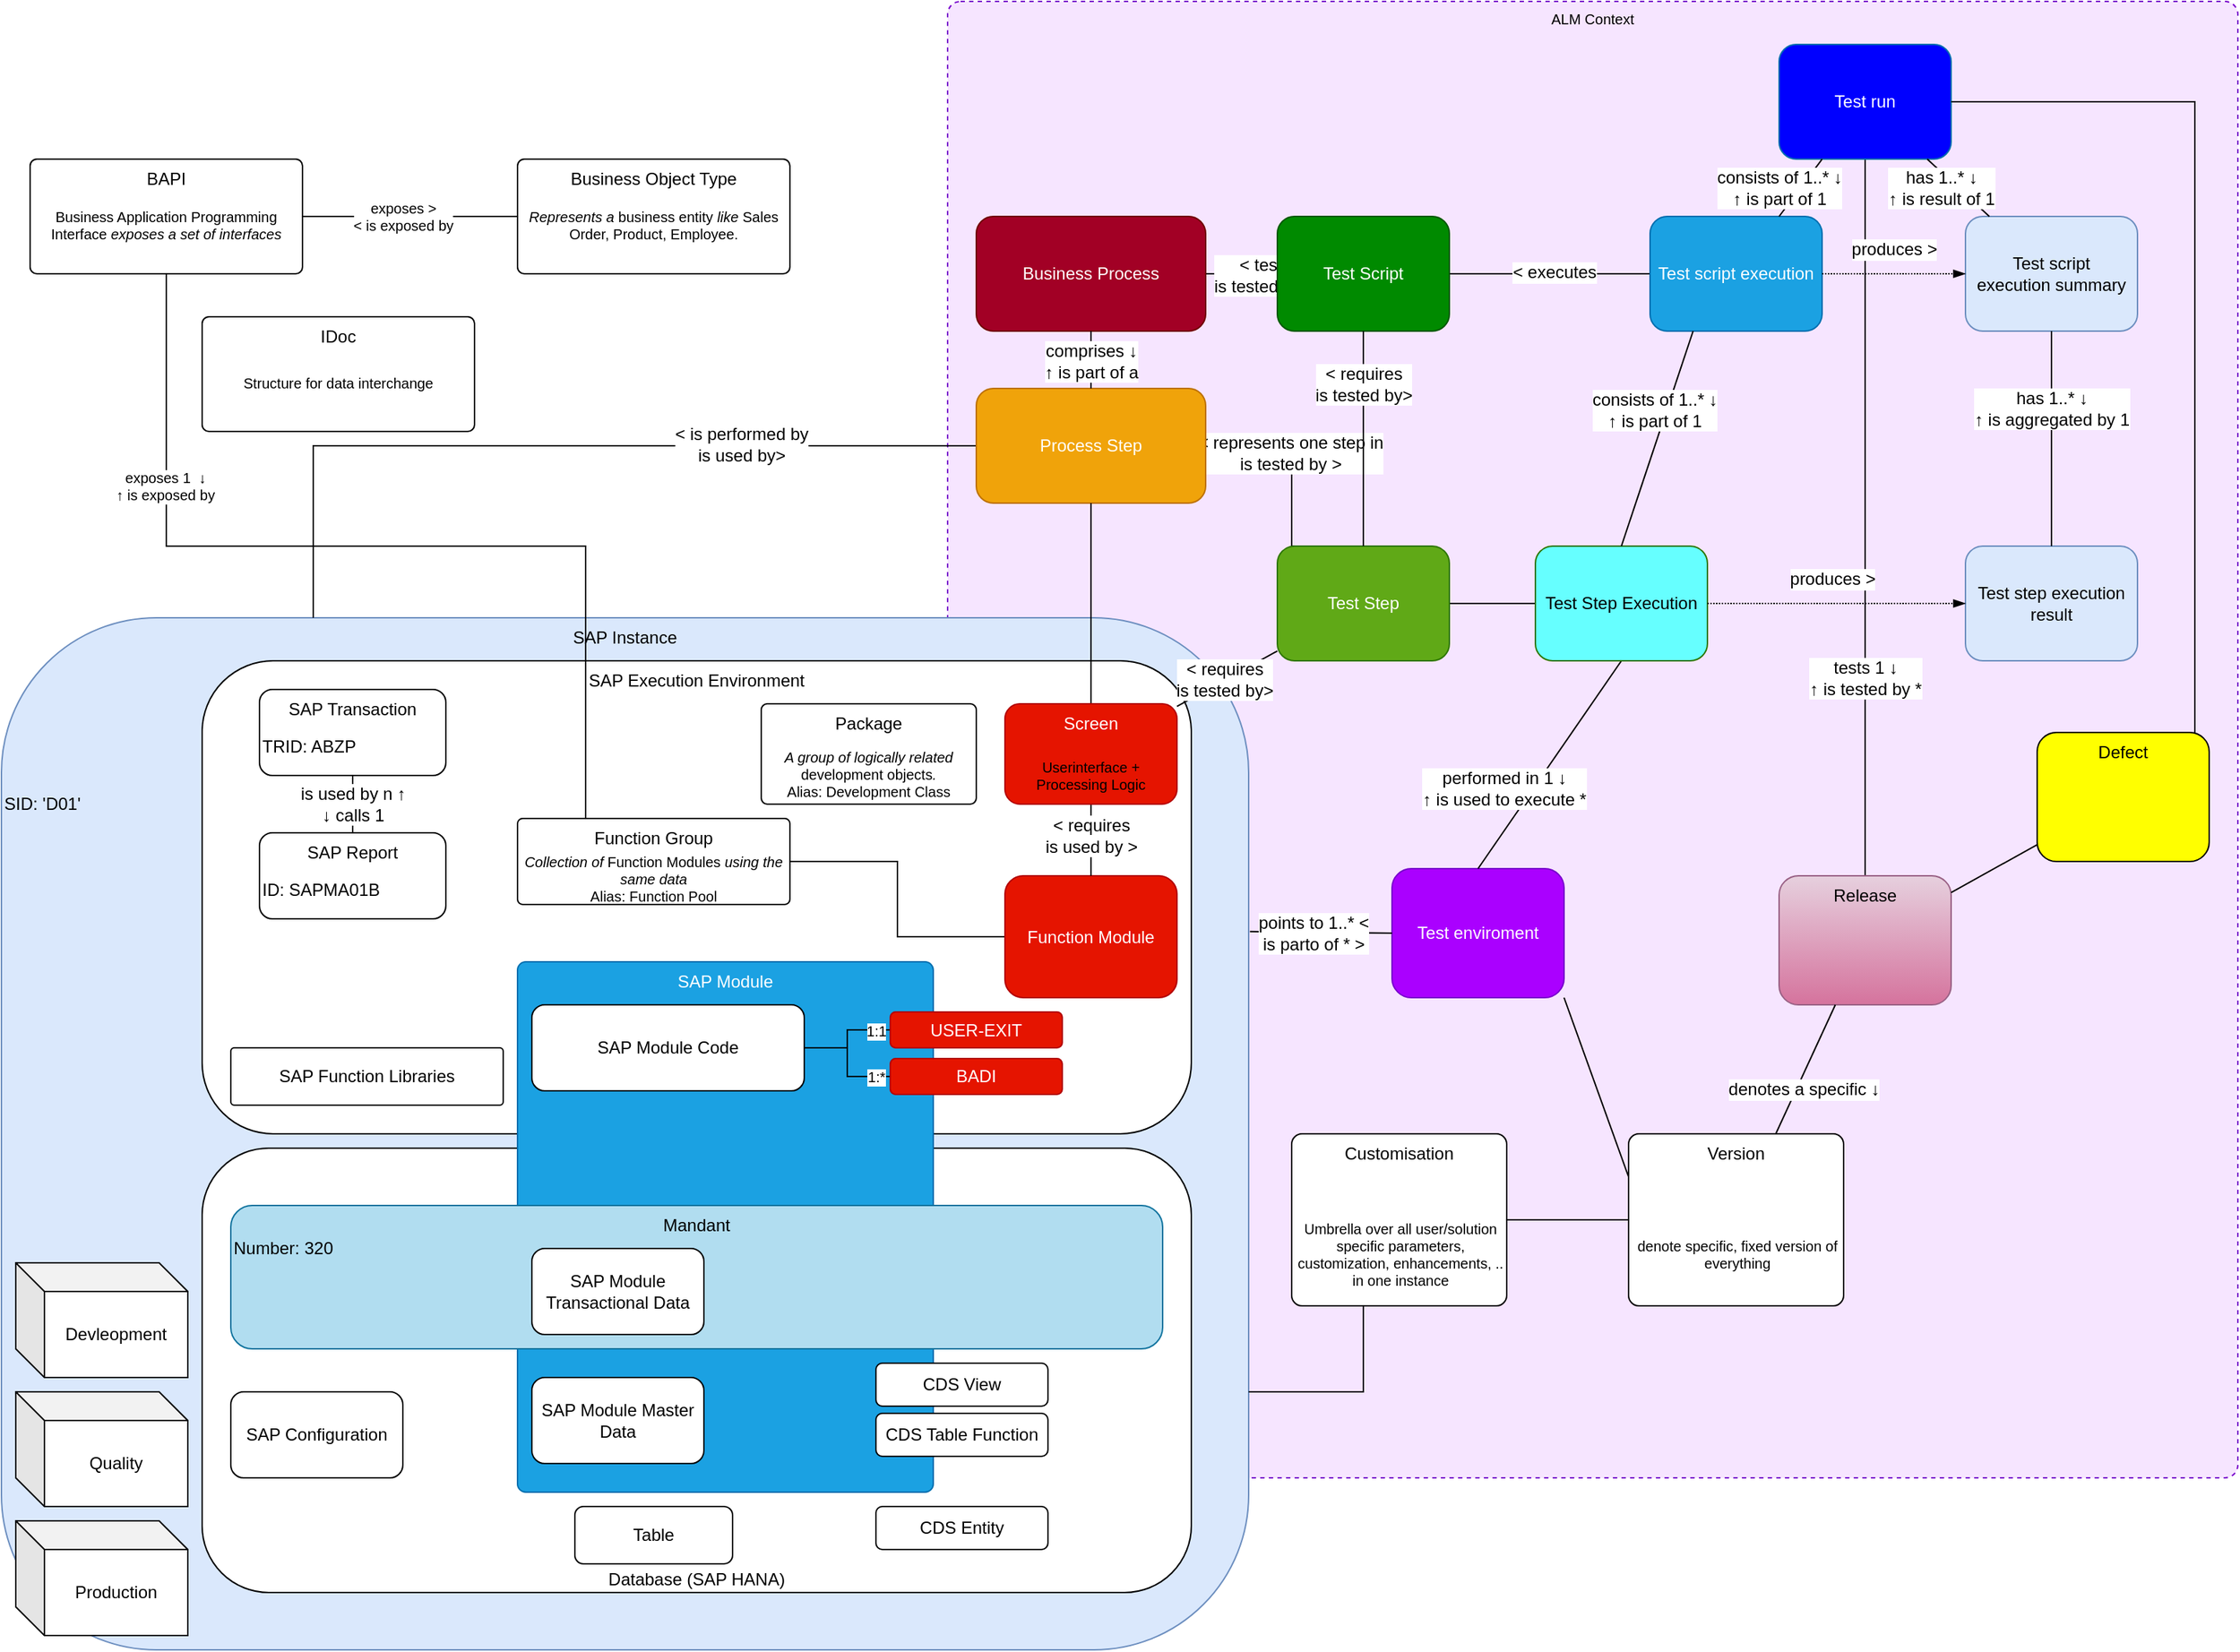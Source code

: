 <mxfile version="12.6.4" type="github">
  <diagram id="0EH3olBFqnhFymJMHP70" name="Page-1">
    <mxGraphModel dx="1186" dy="756" grid="1" gridSize="10" guides="1" tooltips="1" connect="1" arrows="1" fold="1" page="1" pageScale="1" pageWidth="1654" pageHeight="1169" math="0" shadow="0">
      <root>
        <mxCell id="0"/>
        <mxCell id="1" parent="0"/>
        <mxCell id="pgxlMCb6BvmPWI_ls00N-87" value="ALM Context" style="rounded=1;whiteSpace=wrap;html=1;fontSize=10;fontColor=#000000;align=center;fillColor=#aa00ff;dashed=1;arcSize=1;verticalAlign=top;strokeColor=#7700CC;gradientColor=none;fillOpacity=10;" parent="1" vertex="1">
          <mxGeometry x="720" y="10" width="900" height="1030" as="geometry"/>
        </mxCell>
        <mxCell id="2iofssYLNBHGnX9hxQKu-18" value="SAP Instance" style="rounded=1;whiteSpace=wrap;html=1;horizontal=1;verticalAlign=top;fillColor=#dae8fc;strokeColor=#6c8ebf;" parent="1" vertex="1">
          <mxGeometry x="60" y="440" width="870" height="720" as="geometry"/>
        </mxCell>
        <mxCell id="2iofssYLNBHGnX9hxQKu-10" value="Database (SAP HANA)" style="rounded=1;whiteSpace=wrap;html=1;verticalAlign=bottom;" parent="1" vertex="1">
          <mxGeometry x="200" y="810" width="690" height="310" as="geometry"/>
        </mxCell>
        <mxCell id="2iofssYLNBHGnX9hxQKu-9" value="SAP Execution Environment" style="rounded=1;whiteSpace=wrap;html=1;verticalAlign=top;" parent="1" vertex="1">
          <mxGeometry x="200" y="470" width="690" height="330" as="geometry"/>
        </mxCell>
        <mxCell id="pgxlMCb6BvmPWI_ls00N-17" value="" style="edgeStyle=orthogonalEdgeStyle;rounded=0;comic=0;orthogonalLoop=1;jettySize=auto;html=1;endArrow=none;endFill=0;" parent="1" source="2iofssYLNBHGnX9hxQKu-1" target="2iofssYLNBHGnX9hxQKu-2" edge="1">
          <mxGeometry relative="1" as="geometry"/>
        </mxCell>
        <mxCell id="pgxlMCb6BvmPWI_ls00N-18" value="&amp;lt; executes" style="text;html=1;align=center;verticalAlign=middle;resizable=0;points=[];labelBackgroundColor=#ffffff;" parent="pgxlMCb6BvmPWI_ls00N-17" vertex="1" connectable="0">
          <mxGeometry x="-0.043" y="-1" relative="1" as="geometry">
            <mxPoint as="offset"/>
          </mxGeometry>
        </mxCell>
        <mxCell id="2iofssYLNBHGnX9hxQKu-1" value="Test script execution" style="rounded=1;whiteSpace=wrap;html=1;fillColor=#1ba1e2;strokeColor=#006EAF;fontColor=#ffffff;" parent="1" vertex="1">
          <mxGeometry x="1210" y="160" width="120" height="80" as="geometry"/>
        </mxCell>
        <mxCell id="pgxlMCb6BvmPWI_ls00N-15" value="" style="edgeStyle=orthogonalEdgeStyle;rounded=0;comic=0;orthogonalLoop=1;jettySize=auto;html=1;endArrow=none;endFill=0;entryX=1;entryY=0.5;entryDx=0;entryDy=0;" parent="1" source="2iofssYLNBHGnX9hxQKu-2" target="2iofssYLNBHGnX9hxQKu-8" edge="1">
          <mxGeometry relative="1" as="geometry"/>
        </mxCell>
        <mxCell id="pgxlMCb6BvmPWI_ls00N-16" value="&lt;div&gt;&amp;lt; tests&lt;/div&gt;&lt;div&gt;is tested by &amp;gt;&lt;br&gt;&lt;/div&gt;" style="text;html=1;align=center;verticalAlign=middle;resizable=0;points=[];labelBackgroundColor=#ffffff;" parent="pgxlMCb6BvmPWI_ls00N-15" vertex="1" connectable="0">
          <mxGeometry x="-0.624" y="1" relative="1" as="geometry">
            <mxPoint as="offset"/>
          </mxGeometry>
        </mxCell>
        <mxCell id="2iofssYLNBHGnX9hxQKu-2" value="Test Script" style="rounded=1;whiteSpace=wrap;html=1;fillColor=#008a00;strokeColor=#005700;fontColor=#ffffff;" parent="1" vertex="1">
          <mxGeometry x="950" y="160" width="120" height="80" as="geometry"/>
        </mxCell>
        <mxCell id="pgxlMCb6BvmPWI_ls00N-7" value="" style="edgeStyle=orthogonalEdgeStyle;rounded=0;orthogonalLoop=1;jettySize=auto;html=1;endArrow=none;endFill=0;entryX=1;entryY=0.5;entryDx=0;entryDy=0;exitX=0.25;exitY=0;exitDx=0;exitDy=0;" parent="1" source="2iofssYLNBHGnX9hxQKu-3" target="2iofssYLNBHGnX9hxQKu-15" edge="1">
          <mxGeometry relative="1" as="geometry">
            <Array as="points">
              <mxPoint x="960" y="390"/>
              <mxPoint x="960" y="320"/>
            </Array>
          </mxGeometry>
        </mxCell>
        <mxCell id="pgxlMCb6BvmPWI_ls00N-8" value="&amp;lt; represents one step in&lt;br&gt;is tested by &amp;gt;" style="text;html=1;align=center;verticalAlign=middle;resizable=0;points=[];labelBackgroundColor=#ffffff;" parent="pgxlMCb6BvmPWI_ls00N-7" vertex="1" connectable="0">
          <mxGeometry x="0.131" y="1" relative="1" as="geometry">
            <mxPoint as="offset"/>
          </mxGeometry>
        </mxCell>
        <mxCell id="RYa7Cetzci3ijwmAyJtz-11" value="" style="edgeStyle=orthogonalEdgeStyle;rounded=0;orthogonalLoop=1;jettySize=auto;html=1;fontColor=#000000;endArrow=none;endFill=0;" parent="1" source="2iofssYLNBHGnX9hxQKu-3" target="RYa7Cetzci3ijwmAyJtz-5" edge="1">
          <mxGeometry relative="1" as="geometry"/>
        </mxCell>
        <mxCell id="2iofssYLNBHGnX9hxQKu-3" value="Test Step" style="rounded=1;whiteSpace=wrap;html=1;fillColor=#60a917;strokeColor=#2D7600;fontColor=#ffffff;" parent="1" vertex="1">
          <mxGeometry x="950" y="390" width="120" height="80" as="geometry"/>
        </mxCell>
        <mxCell id="2iofssYLNBHGnX9hxQKu-7" value="SAP Module" style="rounded=1;whiteSpace=wrap;html=1;verticalAlign=top;arcSize=2;fillColor=#1ba1e2;strokeColor=#006EAF;fontColor=#ffffff;" parent="1" vertex="1">
          <mxGeometry x="420" y="680" width="290" height="370" as="geometry"/>
        </mxCell>
        <mxCell id="2iofssYLNBHGnX9hxQKu-8" value="Business Process" style="rounded=1;whiteSpace=wrap;html=1;fillColor=#a20025;strokeColor=#6F0000;fontColor=#ffffff;" parent="1" vertex="1">
          <mxGeometry x="740" y="160" width="160" height="80" as="geometry"/>
        </mxCell>
        <mxCell id="2iofssYLNBHGnX9hxQKu-11" value="SAP Configuration" style="rounded=1;whiteSpace=wrap;html=1;" parent="1" vertex="1">
          <mxGeometry x="220" y="980" width="120" height="60" as="geometry"/>
        </mxCell>
        <mxCell id="2iofssYLNBHGnX9hxQKu-12" value="SAP Module Master Data" style="rounded=1;whiteSpace=wrap;html=1;" parent="1" vertex="1">
          <mxGeometry x="430" y="970" width="120" height="60" as="geometry"/>
        </mxCell>
        <mxCell id="2iofssYLNBHGnX9hxQKu-14" value="&lt;div&gt;SAP Module Code&lt;br&gt;&lt;/div&gt;" style="rounded=1;whiteSpace=wrap;html=1;" parent="1" vertex="1">
          <mxGeometry x="430" y="710" width="190" height="60" as="geometry"/>
        </mxCell>
        <mxCell id="pgxlMCb6BvmPWI_ls00N-3" style="edgeStyle=orthogonalEdgeStyle;rounded=0;orthogonalLoop=1;jettySize=auto;html=1;exitX=0;exitY=0.5;exitDx=0;exitDy=0;entryX=0.25;entryY=0;entryDx=0;entryDy=0;endArrow=none;endFill=0;" parent="1" source="2iofssYLNBHGnX9hxQKu-15" target="2iofssYLNBHGnX9hxQKu-18" edge="1">
          <mxGeometry relative="1" as="geometry"/>
        </mxCell>
        <mxCell id="pgxlMCb6BvmPWI_ls00N-4" value="&amp;lt; is performed by&lt;br&gt;is used by&amp;gt;" style="text;html=1;align=center;verticalAlign=middle;resizable=0;points=[];labelBackgroundColor=#ffffff;" parent="pgxlMCb6BvmPWI_ls00N-3" vertex="1" connectable="0">
          <mxGeometry x="-0.435" y="-1" relative="1" as="geometry">
            <mxPoint as="offset"/>
          </mxGeometry>
        </mxCell>
        <mxCell id="2iofssYLNBHGnX9hxQKu-15" value="Process Step" style="rounded=1;whiteSpace=wrap;html=1;fillColor=#f0a30a;strokeColor=#BD7000;fontColor=#ffffff;" parent="1" vertex="1">
          <mxGeometry x="740" y="280" width="160" height="80" as="geometry"/>
        </mxCell>
        <mxCell id="2iofssYLNBHGnX9hxQKu-23" value="" style="endArrow=none;html=1;" parent="1" source="2iofssYLNBHGnX9hxQKu-6" target="2iofssYLNBHGnX9hxQKu-3" edge="1">
          <mxGeometry width="50" height="50" relative="1" as="geometry">
            <mxPoint x="630" y="560" as="sourcePoint"/>
            <mxPoint x="940" y="420" as="targetPoint"/>
          </mxGeometry>
        </mxCell>
        <mxCell id="2iofssYLNBHGnX9hxQKu-24" value="&amp;lt; requires&lt;br&gt;is tested by&amp;gt;" style="text;html=1;align=center;verticalAlign=middle;resizable=0;points=[];labelBackgroundColor=#ffffff;" parent="2iofssYLNBHGnX9hxQKu-23" vertex="1" connectable="0">
          <mxGeometry x="-0.076" relative="1" as="geometry">
            <mxPoint y="-1" as="offset"/>
          </mxGeometry>
        </mxCell>
        <mxCell id="-UwRbHGBUcmQI9_FIhXQ-3" value="" style="endArrow=none;html=1;entryX=0.5;entryY=1;entryDx=0;entryDy=0;exitX=0.5;exitY=0;exitDx=0;exitDy=0;" parent="1" source="2iofssYLNBHGnX9hxQKu-15" target="2iofssYLNBHGnX9hxQKu-8" edge="1">
          <mxGeometry width="50" height="50" relative="1" as="geometry">
            <mxPoint x="890" y="585" as="sourcePoint"/>
            <mxPoint x="1200" y="460" as="targetPoint"/>
          </mxGeometry>
        </mxCell>
        <mxCell id="-UwRbHGBUcmQI9_FIhXQ-4" value="comprises ↓&lt;br&gt;↑ is part of a" style="text;html=1;align=center;verticalAlign=middle;resizable=0;points=[];labelBackgroundColor=#ffffff;" parent="-UwRbHGBUcmQI9_FIhXQ-3" vertex="1" connectable="0">
          <mxGeometry x="-0.076" relative="1" as="geometry">
            <mxPoint y="-1" as="offset"/>
          </mxGeometry>
        </mxCell>
        <mxCell id="-UwRbHGBUcmQI9_FIhXQ-5" value="SID: &#39;D01&#39;" style="text;html=1;strokeColor=none;fillColor=none;align=left;verticalAlign=middle;whiteSpace=wrap;rounded=0;labelPosition=center;verticalLabelPosition=middle;" parent="1" vertex="1">
          <mxGeometry x="60" y="560" width="120" height="20" as="geometry"/>
        </mxCell>
        <mxCell id="2iofssYLNBHGnX9hxQKu-19" value="Mandant" style="rounded=1;whiteSpace=wrap;html=1;horizontal=1;verticalAlign=top;fillColor=#b1ddf0;strokeColor=#10739e;" parent="1" vertex="1">
          <mxGeometry x="220" y="850" width="650" height="100" as="geometry"/>
        </mxCell>
        <mxCell id="2iofssYLNBHGnX9hxQKu-13" value="SAP Module Transactional Data" style="rounded=1;whiteSpace=wrap;html=1;" parent="1" vertex="1">
          <mxGeometry x="430" y="880" width="120" height="60" as="geometry"/>
        </mxCell>
        <mxCell id="pgxlMCb6BvmPWI_ls00N-1" value="SAP Function Libraries" style="rounded=1;whiteSpace=wrap;html=1;arcSize=6;" parent="1" vertex="1">
          <mxGeometry x="220" y="740" width="190" height="40" as="geometry"/>
        </mxCell>
        <mxCell id="-UwRbHGBUcmQI9_FIhXQ-7" value="Number: 320" style="text;html=1;strokeColor=none;fillColor=none;align=left;verticalAlign=middle;whiteSpace=wrap;rounded=0;labelPosition=center;verticalLabelPosition=middle;" parent="1" vertex="1">
          <mxGeometry x="220" y="870" width="120" height="20" as="geometry"/>
        </mxCell>
        <mxCell id="pgxlMCb6BvmPWI_ls00N-9" value="Devleopment" style="shape=cube;whiteSpace=wrap;html=1;boundedLbl=1;backgroundOutline=1;darkOpacity=0.05;darkOpacity2=0.1;align=center;" parent="1" vertex="1">
          <mxGeometry x="70" y="890" width="120" height="80" as="geometry"/>
        </mxCell>
        <mxCell id="pgxlMCb6BvmPWI_ls00N-10" value="Quality" style="shape=cube;whiteSpace=wrap;html=1;boundedLbl=1;backgroundOutline=1;darkOpacity=0.05;darkOpacity2=0.1;align=center;" parent="1" vertex="1">
          <mxGeometry x="70" y="980" width="120" height="80" as="geometry"/>
        </mxCell>
        <mxCell id="pgxlMCb6BvmPWI_ls00N-11" value="Production" style="shape=cube;whiteSpace=wrap;html=1;boundedLbl=1;backgroundOutline=1;darkOpacity=0.05;darkOpacity2=0.1;align=center;" parent="1" vertex="1">
          <mxGeometry x="70" y="1070" width="120" height="80" as="geometry"/>
        </mxCell>
        <mxCell id="pgxlMCb6BvmPWI_ls00N-12" value="" style="endArrow=none;html=1;entryX=0.5;entryY=1;entryDx=0;entryDy=0;exitX=0.5;exitY=0;exitDx=0;exitDy=0;comic=0;" parent="1" source="2iofssYLNBHGnX9hxQKu-3" target="2iofssYLNBHGnX9hxQKu-2" edge="1">
          <mxGeometry width="50" height="50" relative="1" as="geometry">
            <mxPoint x="900" y="1040" as="sourcePoint"/>
            <mxPoint x="990" y="850" as="targetPoint"/>
          </mxGeometry>
        </mxCell>
        <mxCell id="pgxlMCb6BvmPWI_ls00N-13" value="&amp;lt; requires&lt;br&gt;is tested by&amp;gt;" style="text;html=1;align=center;verticalAlign=middle;resizable=0;points=[];labelBackgroundColor=#ffffff;" parent="pgxlMCb6BvmPWI_ls00N-12" vertex="1" connectable="0">
          <mxGeometry x="-0.076" relative="1" as="geometry">
            <mxPoint y="-43.81" as="offset"/>
          </mxGeometry>
        </mxCell>
        <mxCell id="pgxlMCb6BvmPWI_ls00N-20" value="" style="endArrow=none;html=1;" parent="1" source="2iofssYLNBHGnX9hxQKu-6" target="2iofssYLNBHGnX9hxQKu-15" edge="1">
          <mxGeometry width="50" height="50" relative="1" as="geometry">
            <mxPoint x="60" y="1230" as="sourcePoint"/>
            <mxPoint x="110" y="1180" as="targetPoint"/>
          </mxGeometry>
        </mxCell>
        <mxCell id="pgxlMCb6BvmPWI_ls00N-21" value="SAP Report" style="rounded=1;whiteSpace=wrap;html=1;verticalAlign=top;" parent="1" vertex="1">
          <mxGeometry x="240" y="590" width="130" height="60" as="geometry"/>
        </mxCell>
        <mxCell id="pgxlMCb6BvmPWI_ls00N-24" style="edgeStyle=orthogonalEdgeStyle;rounded=0;comic=0;orthogonalLoop=1;jettySize=auto;html=1;exitX=0.5;exitY=1;exitDx=0;exitDy=0;entryX=0.5;entryY=0;entryDx=0;entryDy=0;endArrow=none;endFill=0;" parent="1" source="pgxlMCb6BvmPWI_ls00N-22" target="pgxlMCb6BvmPWI_ls00N-21" edge="1">
          <mxGeometry relative="1" as="geometry"/>
        </mxCell>
        <mxCell id="pgxlMCb6BvmPWI_ls00N-26" value="is used by n ↑&lt;br&gt;↓ calls 1" style="text;html=1;align=center;verticalAlign=middle;resizable=0;points=[];labelBackgroundColor=#ffffff;" parent="pgxlMCb6BvmPWI_ls00N-24" vertex="1" connectable="0">
          <mxGeometry x="0.369" y="2" relative="1" as="geometry">
            <mxPoint x="-2" y="-7.62" as="offset"/>
          </mxGeometry>
        </mxCell>
        <mxCell id="pgxlMCb6BvmPWI_ls00N-22" value="&lt;div&gt;SAP Transaction&lt;br&gt;&lt;/div&gt;" style="rounded=1;whiteSpace=wrap;html=1;verticalAlign=top;" parent="1" vertex="1">
          <mxGeometry x="240" y="490" width="130" height="60" as="geometry"/>
        </mxCell>
        <mxCell id="pgxlMCb6BvmPWI_ls00N-27" value="TRID: ABZP" style="text;html=1;strokeColor=none;fillColor=none;align=left;verticalAlign=middle;whiteSpace=wrap;rounded=0;labelPosition=center;verticalLabelPosition=middle;" parent="1" vertex="1">
          <mxGeometry x="240" y="520" width="130" height="20" as="geometry"/>
        </mxCell>
        <mxCell id="pgxlMCb6BvmPWI_ls00N-28" value="ID: SAPMA01B" style="text;html=1;strokeColor=none;fillColor=none;align=left;verticalAlign=middle;whiteSpace=wrap;rounded=0;labelPosition=center;verticalLabelPosition=middle;" parent="1" vertex="1">
          <mxGeometry x="240" y="620" width="130" height="20" as="geometry"/>
        </mxCell>
        <mxCell id="pgxlMCb6BvmPWI_ls00N-32" value="" style="edgeStyle=orthogonalEdgeStyle;rounded=0;comic=0;orthogonalLoop=1;jettySize=auto;html=1;endArrow=none;endFill=0;entryX=0;entryY=0.5;entryDx=0;entryDy=0;" parent="1" source="pgxlMCb6BvmPWI_ls00N-30" target="2iofssYLNBHGnX9hxQKu-17" edge="1">
          <mxGeometry relative="1" as="geometry"/>
        </mxCell>
        <mxCell id="pgxlMCb6BvmPWI_ls00N-40" style="edgeStyle=orthogonalEdgeStyle;rounded=0;orthogonalLoop=1;jettySize=auto;html=1;exitX=0.5;exitY=1;exitDx=0;exitDy=0;entryX=0.25;entryY=0;entryDx=0;entryDy=0;endArrow=none;endFill=0;" parent="1" source="pgxlMCb6BvmPWI_ls00N-34" target="pgxlMCb6BvmPWI_ls00N-30" edge="1">
          <mxGeometry relative="1" as="geometry">
            <mxPoint x="750" y="330" as="sourcePoint"/>
            <mxPoint x="295.0" y="450" as="targetPoint"/>
          </mxGeometry>
        </mxCell>
        <mxCell id="pgxlMCb6BvmPWI_ls00N-42" value="&lt;div&gt;exposes 1&amp;nbsp; ↓&lt;/div&gt;&lt;div&gt;↑ is exposed by&lt;br&gt;&lt;/div&gt;" style="text;html=1;align=center;verticalAlign=middle;resizable=0;points=[];labelBackgroundColor=#ffffff;fontSize=10;" parent="pgxlMCb6BvmPWI_ls00N-40" vertex="1" connectable="0">
          <mxGeometry x="-0.56" y="-1" relative="1" as="geometry">
            <mxPoint as="offset"/>
          </mxGeometry>
        </mxCell>
        <mxCell id="pgxlMCb6BvmPWI_ls00N-43" value="" style="endArrow=none;html=1;fontSize=10;" parent="1" source="pgxlMCb6BvmPWI_ls00N-34" target="pgxlMCb6BvmPWI_ls00N-36" edge="1">
          <mxGeometry width="50" height="50" relative="1" as="geometry">
            <mxPoint x="293" y="281" as="sourcePoint"/>
            <mxPoint x="343" y="231" as="targetPoint"/>
          </mxGeometry>
        </mxCell>
        <mxCell id="pgxlMCb6BvmPWI_ls00N-46" value="exposes &amp;gt;&lt;br&gt;&amp;lt; is exposed by" style="text;html=1;align=center;verticalAlign=middle;resizable=0;points=[];labelBackgroundColor=#ffffff;fontSize=10;" parent="pgxlMCb6BvmPWI_ls00N-43" vertex="1" connectable="0">
          <mxGeometry x="0.667" y="3" relative="1" as="geometry">
            <mxPoint x="-55" y="3" as="offset"/>
          </mxGeometry>
        </mxCell>
        <mxCell id="pgxlMCb6BvmPWI_ls00N-44" value="" style="group" parent="1" vertex="1" connectable="0">
          <mxGeometry x="420" y="120" width="190" height="80" as="geometry"/>
        </mxCell>
        <mxCell id="pgxlMCb6BvmPWI_ls00N-36" value="Business Object Type" style="rounded=1;whiteSpace=wrap;html=1;arcSize=6;verticalAlign=top;" parent="pgxlMCb6BvmPWI_ls00N-44" vertex="1">
          <mxGeometry width="190" height="80" as="geometry"/>
        </mxCell>
        <mxCell id="pgxlMCb6BvmPWI_ls00N-37" value="&lt;div&gt;&lt;i&gt;Represents a&lt;/i&gt; business entity&lt;i&gt; like &lt;/i&gt;Sales Order, Product, Employee.&lt;br&gt;&lt;/div&gt;" style="text;html=1;strokeColor=none;fillColor=none;align=center;verticalAlign=middle;whiteSpace=wrap;rounded=0;fontSize=10;" parent="pgxlMCb6BvmPWI_ls00N-44" vertex="1">
          <mxGeometry y="28.571" width="190" height="34.286" as="geometry"/>
        </mxCell>
        <mxCell id="pgxlMCb6BvmPWI_ls00N-45" value="" style="group" parent="1" vertex="1" connectable="0">
          <mxGeometry x="80" y="120" width="190" height="80" as="geometry"/>
        </mxCell>
        <mxCell id="pgxlMCb6BvmPWI_ls00N-34" value="BAPI&lt;br&gt;" style="rounded=1;whiteSpace=wrap;html=1;arcSize=6;verticalAlign=top;" parent="pgxlMCb6BvmPWI_ls00N-45" vertex="1">
          <mxGeometry width="190" height="80" as="geometry"/>
        </mxCell>
        <mxCell id="pgxlMCb6BvmPWI_ls00N-35" value="&lt;div&gt;Business Application Programming Interface &lt;i&gt;exposes a set of interfaces&lt;/i&gt;&lt;/div&gt;" style="text;html=1;strokeColor=none;fillColor=none;align=center;verticalAlign=middle;whiteSpace=wrap;rounded=0;fontSize=10;" parent="pgxlMCb6BvmPWI_ls00N-45" vertex="1">
          <mxGeometry y="28.571" width="190" height="34.286" as="geometry"/>
        </mxCell>
        <mxCell id="pgxlMCb6BvmPWI_ls00N-49" value="" style="group" parent="1" vertex="1" connectable="0">
          <mxGeometry x="420" y="580" width="190" height="60" as="geometry"/>
        </mxCell>
        <mxCell id="pgxlMCb6BvmPWI_ls00N-30" value="Function Group" style="rounded=1;whiteSpace=wrap;html=1;arcSize=6;verticalAlign=top;" parent="pgxlMCb6BvmPWI_ls00N-49" vertex="1">
          <mxGeometry width="190" height="60" as="geometry"/>
        </mxCell>
        <mxCell id="pgxlMCb6BvmPWI_ls00N-33" value="&lt;i&gt;Collection of &lt;/i&gt;Function Modules&lt;i&gt; using the same data&lt;/i&gt;&lt;br&gt;Alias: Function Pool" style="text;html=1;strokeColor=none;fillColor=none;align=center;verticalAlign=middle;whiteSpace=wrap;rounded=0;fontSize=10;" parent="pgxlMCb6BvmPWI_ls00N-49" vertex="1">
          <mxGeometry y="24" width="190" height="36" as="geometry"/>
        </mxCell>
        <mxCell id="pgxlMCb6BvmPWI_ls00N-53" value="" style="group" parent="1" vertex="1" connectable="0">
          <mxGeometry x="200" y="230" width="190" height="80" as="geometry"/>
        </mxCell>
        <mxCell id="pgxlMCb6BvmPWI_ls00N-54" value="IDoc" style="rounded=1;whiteSpace=wrap;html=1;arcSize=6;verticalAlign=top;" parent="pgxlMCb6BvmPWI_ls00N-53" vertex="1">
          <mxGeometry width="190" height="80" as="geometry"/>
        </mxCell>
        <mxCell id="pgxlMCb6BvmPWI_ls00N-55" value="&lt;div&gt;Structure for data interchange&lt;br&gt;&lt;/div&gt;" style="text;html=1;strokeColor=none;fillColor=none;align=center;verticalAlign=middle;whiteSpace=wrap;rounded=0;fontSize=10;" parent="pgxlMCb6BvmPWI_ls00N-53" vertex="1">
          <mxGeometry y="28.571" width="190" height="34.286" as="geometry"/>
        </mxCell>
        <mxCell id="pgxlMCb6BvmPWI_ls00N-56" value="Table" style="rounded=1;whiteSpace=wrap;html=1;" parent="1" vertex="1">
          <mxGeometry x="460" y="1060" width="110" height="40" as="geometry"/>
        </mxCell>
        <mxCell id="pgxlMCb6BvmPWI_ls00N-70" value="" style="endArrow=none;html=1;comic=0;" parent="1" source="pgxlMCb6BvmPWI_ls00N-68" target="Iur5KssqbXEMNTJ_cMOl-1" edge="1">
          <mxGeometry width="50" height="50" relative="1" as="geometry">
            <mxPoint x="1269.5" y="390" as="sourcePoint"/>
            <mxPoint x="1269.5" y="200" as="targetPoint"/>
          </mxGeometry>
        </mxCell>
        <mxCell id="pgxlMCb6BvmPWI_ls00N-71" value="tests 1 ↓&lt;br&gt;↑ is tested by *" style="text;html=1;align=center;verticalAlign=middle;resizable=0;points=[];labelBackgroundColor=#ffffff;" parent="pgxlMCb6BvmPWI_ls00N-70" vertex="1" connectable="0">
          <mxGeometry x="-0.076" relative="1" as="geometry">
            <mxPoint y="92.5" as="offset"/>
          </mxGeometry>
        </mxCell>
        <mxCell id="2iofssYLNBHGnX9hxQKu-17" value="Function Module" style="rounded=1;whiteSpace=wrap;html=1;fillColor=#e51400;strokeColor=#B20000;fontColor=#ffffff;" parent="1" vertex="1">
          <mxGeometry x="760" y="620" width="120" height="85" as="geometry"/>
        </mxCell>
        <mxCell id="2iofssYLNBHGnX9hxQKu-25" value="" style="endArrow=none;html=1;" parent="1" source="2iofssYLNBHGnX9hxQKu-6" target="2iofssYLNBHGnX9hxQKu-17" edge="1">
          <mxGeometry width="50" height="50" relative="1" as="geometry">
            <mxPoint x="880" y="660" as="sourcePoint"/>
            <mxPoint x="970" y="450" as="targetPoint"/>
          </mxGeometry>
        </mxCell>
        <mxCell id="2iofssYLNBHGnX9hxQKu-26" value="&amp;lt; requires&lt;br&gt;is used by &amp;gt;" style="text;html=1;align=center;verticalAlign=middle;resizable=0;points=[];labelBackgroundColor=#ffffff;" parent="2iofssYLNBHGnX9hxQKu-25" vertex="1" connectable="0">
          <mxGeometry x="-0.076" relative="1" as="geometry">
            <mxPoint y="-1" as="offset"/>
          </mxGeometry>
        </mxCell>
        <mxCell id="pgxlMCb6BvmPWI_ls00N-101" value="1:1" style="edgeStyle=orthogonalEdgeStyle;rounded=0;comic=0;orthogonalLoop=1;jettySize=auto;html=1;endArrow=none;endFill=0;fontSize=10;fontColor=#000000;" parent="1" source="pgxlMCb6BvmPWI_ls00N-47" target="2iofssYLNBHGnX9hxQKu-14" edge="1">
          <mxGeometry x="-0.724" relative="1" as="geometry">
            <mxPoint as="offset"/>
          </mxGeometry>
        </mxCell>
        <mxCell id="pgxlMCb6BvmPWI_ls00N-47" value="USER-EXIT" style="rounded=1;whiteSpace=wrap;html=1;fillColor=#e51400;strokeColor=#B20000;fontColor=#ffffff;" parent="1" vertex="1">
          <mxGeometry x="680" y="715" width="120" height="25" as="geometry"/>
        </mxCell>
        <mxCell id="pgxlMCb6BvmPWI_ls00N-102" value="" style="edgeStyle=orthogonalEdgeStyle;rounded=0;comic=0;orthogonalLoop=1;jettySize=auto;html=1;endArrow=none;endFill=0;fontSize=10;fontColor=#000000;" parent="1" source="pgxlMCb6BvmPWI_ls00N-48" target="2iofssYLNBHGnX9hxQKu-14" edge="1">
          <mxGeometry relative="1" as="geometry"/>
        </mxCell>
        <mxCell id="pgxlMCb6BvmPWI_ls00N-103" value="1:*" style="text;html=1;align=center;verticalAlign=middle;resizable=0;points=[];labelBackgroundColor=#ffffff;fontSize=10;fontColor=#000000;" parent="pgxlMCb6BvmPWI_ls00N-102" vertex="1" connectable="0">
          <mxGeometry x="-0.3" y="3" relative="1" as="geometry">
            <mxPoint x="18" y="-3" as="offset"/>
          </mxGeometry>
        </mxCell>
        <mxCell id="pgxlMCb6BvmPWI_ls00N-48" value="BADI" style="rounded=1;whiteSpace=wrap;html=1;fillColor=#e51400;strokeColor=#B20000;fontColor=#ffffff;" parent="1" vertex="1">
          <mxGeometry x="680" y="747.5" width="120" height="25" as="geometry"/>
        </mxCell>
        <mxCell id="pgxlMCb6BvmPWI_ls00N-50" value="" style="group" parent="1" vertex="1" connectable="0">
          <mxGeometry x="590" y="500" width="150" height="70" as="geometry"/>
        </mxCell>
        <mxCell id="pgxlMCb6BvmPWI_ls00N-51" value="Package" style="rounded=1;whiteSpace=wrap;html=1;arcSize=6;verticalAlign=top;" parent="pgxlMCb6BvmPWI_ls00N-50" vertex="1">
          <mxGeometry width="150" height="70" as="geometry"/>
        </mxCell>
        <mxCell id="pgxlMCb6BvmPWI_ls00N-52" value="&lt;i&gt;A group of logically related &lt;/i&gt;development objects&lt;i&gt;.&lt;/i&gt;&lt;br&gt;Alias: Development Class" style="text;html=1;strokeColor=none;fillColor=none;align=center;verticalAlign=middle;whiteSpace=wrap;rounded=0;fontSize=10;" parent="pgxlMCb6BvmPWI_ls00N-50" vertex="1">
          <mxGeometry y="28" width="150" height="42" as="geometry"/>
        </mxCell>
        <mxCell id="pgxlMCb6BvmPWI_ls00N-57" value="CDS Entity" style="rounded=1;whiteSpace=wrap;html=1;" parent="1" vertex="1">
          <mxGeometry x="670" y="1060" width="120" height="30" as="geometry"/>
        </mxCell>
        <mxCell id="pgxlMCb6BvmPWI_ls00N-58" value="CDS View" style="rounded=1;whiteSpace=wrap;html=1;" parent="1" vertex="1">
          <mxGeometry x="670" y="960" width="120" height="30" as="geometry"/>
        </mxCell>
        <mxCell id="pgxlMCb6BvmPWI_ls00N-59" value="CDS Table Function" style="rounded=1;whiteSpace=wrap;html=1;" parent="1" vertex="1">
          <mxGeometry x="670" y="995" width="120" height="30" as="geometry"/>
        </mxCell>
        <mxCell id="pgxlMCb6BvmPWI_ls00N-68" value="Release" style="rounded=1;whiteSpace=wrap;html=1;fillColor=#e6d0de;strokeColor=#996185;horizontal=1;verticalAlign=top;gradientColor=#d5739d;" parent="1" vertex="1">
          <mxGeometry x="1300" y="620" width="120" height="90" as="geometry"/>
        </mxCell>
        <mxCell id="pgxlMCb6BvmPWI_ls00N-73" value="" style="endArrow=none;html=1;" parent="1" source="pgxlMCb6BvmPWI_ls00N-84" target="pgxlMCb6BvmPWI_ls00N-68" edge="1">
          <mxGeometry width="50" height="50" relative="1" as="geometry">
            <mxPoint x="970" y="590" as="sourcePoint"/>
            <mxPoint x="1180" y="547.604" as="targetPoint"/>
          </mxGeometry>
        </mxCell>
        <mxCell id="pgxlMCb6BvmPWI_ls00N-74" value="denotes a specific ↓" style="text;html=1;align=center;verticalAlign=middle;resizable=0;points=[];labelBackgroundColor=#ffffff;" parent="pgxlMCb6BvmPWI_ls00N-73" vertex="1" connectable="0">
          <mxGeometry x="-0.076" relative="1" as="geometry">
            <mxPoint y="10.17" as="offset"/>
          </mxGeometry>
        </mxCell>
        <mxCell id="pgxlMCb6BvmPWI_ls00N-76" value="" style="group" parent="1" vertex="1" connectable="0">
          <mxGeometry x="960" y="800" width="151" height="120" as="geometry"/>
        </mxCell>
        <mxCell id="pgxlMCb6BvmPWI_ls00N-77" value="Customisation" style="rounded=1;whiteSpace=wrap;html=1;arcSize=6;verticalAlign=top;" parent="pgxlMCb6BvmPWI_ls00N-76" vertex="1">
          <mxGeometry width="150" height="120" as="geometry"/>
        </mxCell>
        <mxCell id="pgxlMCb6BvmPWI_ls00N-78" value="Umbrella over all user/solution specific parameters, customization, enhancements, .. in one instance" style="text;html=1;strokeColor=none;fillColor=none;align=center;verticalAlign=middle;whiteSpace=wrap;rounded=0;fontSize=10;" parent="pgxlMCb6BvmPWI_ls00N-76" vertex="1">
          <mxGeometry x="1" y="48" width="150" height="72" as="geometry"/>
        </mxCell>
        <mxCell id="pgxlMCb6BvmPWI_ls00N-81" value="" style="edgeStyle=orthogonalEdgeStyle;rounded=0;orthogonalLoop=1;jettySize=auto;html=1;endArrow=none;endFill=0;entryX=1;entryY=0.75;entryDx=0;entryDy=0;exitX=0.5;exitY=1;exitDx=0;exitDy=0;" parent="1" source="pgxlMCb6BvmPWI_ls00N-78" target="2iofssYLNBHGnX9hxQKu-18" edge="1">
          <mxGeometry relative="1" as="geometry">
            <mxPoint x="1260" y="400" as="sourcePoint"/>
            <mxPoint x="910" y="330" as="targetPoint"/>
            <Array as="points">
              <mxPoint x="1010" y="920"/>
              <mxPoint x="1010" y="980"/>
            </Array>
          </mxGeometry>
        </mxCell>
        <mxCell id="pgxlMCb6BvmPWI_ls00N-83" value="" style="group" parent="1" vertex="1" connectable="0">
          <mxGeometry x="1195" y="800" width="150" height="120" as="geometry"/>
        </mxCell>
        <mxCell id="pgxlMCb6BvmPWI_ls00N-84" value="Version" style="rounded=1;whiteSpace=wrap;html=1;arcSize=6;verticalAlign=top;" parent="pgxlMCb6BvmPWI_ls00N-83" vertex="1">
          <mxGeometry width="150" height="120" as="geometry"/>
        </mxCell>
        <mxCell id="pgxlMCb6BvmPWI_ls00N-85" value="denote specific, fixed version of everything" style="text;html=1;strokeColor=none;fillColor=none;align=center;verticalAlign=middle;whiteSpace=wrap;rounded=0;fontSize=10;" parent="pgxlMCb6BvmPWI_ls00N-83" vertex="1">
          <mxGeometry x="1" y="48" width="150" height="72" as="geometry"/>
        </mxCell>
        <mxCell id="pgxlMCb6BvmPWI_ls00N-86" value="" style="edgeStyle=orthogonalEdgeStyle;rounded=0;orthogonalLoop=1;jettySize=auto;html=1;endArrow=none;endFill=0;" parent="1" source="pgxlMCb6BvmPWI_ls00N-84" target="pgxlMCb6BvmPWI_ls00N-77" edge="1">
          <mxGeometry relative="1" as="geometry">
            <mxPoint x="1000" y="690" as="sourcePoint"/>
            <mxPoint x="880" y="620" as="targetPoint"/>
            <Array as="points"/>
          </mxGeometry>
        </mxCell>
        <mxCell id="pgxlMCb6BvmPWI_ls00N-97" value="" style="group" parent="1" vertex="1" connectable="0">
          <mxGeometry x="760" y="500" width="120" height="70" as="geometry"/>
        </mxCell>
        <mxCell id="2iofssYLNBHGnX9hxQKu-6" value="Screen" style="rounded=1;whiteSpace=wrap;html=1;fillColor=#e51400;strokeColor=#B20000;fontColor=#ffffff;verticalAlign=top;" parent="pgxlMCb6BvmPWI_ls00N-97" vertex="1">
          <mxGeometry width="120" height="70" as="geometry"/>
        </mxCell>
        <mxCell id="pgxlMCb6BvmPWI_ls00N-96" value="Userinterface + Processing Logic" style="text;html=1;strokeColor=none;fillColor=none;align=center;verticalAlign=middle;whiteSpace=wrap;rounded=0;fontSize=10;" parent="pgxlMCb6BvmPWI_ls00N-97" vertex="1">
          <mxGeometry y="30" width="120" height="40" as="geometry"/>
        </mxCell>
        <mxCell id="RYa7Cetzci3ijwmAyJtz-2" value="Test enviroment" style="rounded=1;whiteSpace=wrap;html=1;fillColor=#aa00ff;strokeColor=#7700CC;fontColor=#ffffff;" parent="1" vertex="1">
          <mxGeometry x="1030" y="615" width="120" height="90" as="geometry"/>
        </mxCell>
        <mxCell id="RYa7Cetzci3ijwmAyJtz-3" value="" style="endArrow=none;html=1;entryX=0.5;entryY=1;entryDx=0;entryDy=0;exitX=0.5;exitY=0;exitDx=0;exitDy=0;" parent="1" source="RYa7Cetzci3ijwmAyJtz-2" target="RYa7Cetzci3ijwmAyJtz-5" edge="1">
          <mxGeometry width="50" height="50" relative="1" as="geometry">
            <mxPoint x="1130" y="655" as="sourcePoint"/>
            <mxPoint x="1180" y="605" as="targetPoint"/>
          </mxGeometry>
        </mxCell>
        <mxCell id="RYa7Cetzci3ijwmAyJtz-4" value="performed in 1 ↓&lt;br&gt;↑ is used to execute *" style="text;html=1;align=center;verticalAlign=middle;resizable=0;points=[];labelBackgroundColor=#ffffff;" parent="RYa7Cetzci3ijwmAyJtz-3" vertex="1" connectable="0">
          <mxGeometry x="-0.495" y="1" relative="1" as="geometry">
            <mxPoint x="-6.79" y="-19.05" as="offset"/>
          </mxGeometry>
        </mxCell>
        <mxCell id="RYa7Cetzci3ijwmAyJtz-5" value="Test Step Execution" style="rounded=1;whiteSpace=wrap;html=1;fillColor=#66FFFF;strokeColor=#2D7600;fontColor=#000000;" parent="1" vertex="1">
          <mxGeometry x="1130" y="390" width="120" height="80" as="geometry"/>
        </mxCell>
        <mxCell id="RYa7Cetzci3ijwmAyJtz-6" value="" style="endArrow=none;html=1;comic=0;entryX=0.25;entryY=1;entryDx=0;entryDy=0;exitX=0.5;exitY=0;exitDx=0;exitDy=0;" parent="1" source="RYa7Cetzci3ijwmAyJtz-5" target="2iofssYLNBHGnX9hxQKu-1" edge="1">
          <mxGeometry width="50" height="50" relative="1" as="geometry">
            <mxPoint x="1280" y="510" as="sourcePoint"/>
            <mxPoint x="1280" y="210" as="targetPoint"/>
          </mxGeometry>
        </mxCell>
        <mxCell id="RYa7Cetzci3ijwmAyJtz-7" value="&lt;div&gt;consists of 1..* ↓&lt;/div&gt;↑ is part of 1" style="text;html=1;align=center;verticalAlign=middle;resizable=0;points=[];labelBackgroundColor=#ffffff;" parent="RYa7Cetzci3ijwmAyJtz-6" vertex="1" connectable="0">
          <mxGeometry x="-0.076" relative="1" as="geometry">
            <mxPoint y="-26.33" as="offset"/>
          </mxGeometry>
        </mxCell>
        <mxCell id="RYa7Cetzci3ijwmAyJtz-8" value="" style="endArrow=none;html=1;entryX=0;entryY=0.25;entryDx=0;entryDy=0;exitX=1;exitY=1;exitDx=0;exitDy=0;" parent="1" source="RYa7Cetzci3ijwmAyJtz-2" target="pgxlMCb6BvmPWI_ls00N-84" edge="1">
          <mxGeometry width="50" height="50" relative="1" as="geometry">
            <mxPoint x="1110" y="570" as="sourcePoint"/>
            <mxPoint x="1160" y="480" as="targetPoint"/>
          </mxGeometry>
        </mxCell>
        <mxCell id="RYa7Cetzci3ijwmAyJtz-13" value="" style="endArrow=none;html=1;entryX=1.001;entryY=0.304;entryDx=0;entryDy=0;exitX=0;exitY=0.5;exitDx=0;exitDy=0;entryPerimeter=0;" parent="1" source="RYa7Cetzci3ijwmAyJtz-2" target="2iofssYLNBHGnX9hxQKu-18" edge="1">
          <mxGeometry width="50" height="50" relative="1" as="geometry">
            <mxPoint x="1370" y="625.0" as="sourcePoint"/>
            <mxPoint x="1470" y="480.0" as="targetPoint"/>
          </mxGeometry>
        </mxCell>
        <mxCell id="RYa7Cetzci3ijwmAyJtz-14" value="&lt;div&gt;points to 1..* &amp;lt;&lt;/div&gt;&lt;div&gt;is parto of * &amp;gt;&lt;br&gt;&lt;/div&gt;" style="text;html=1;align=center;verticalAlign=middle;resizable=0;points=[];labelBackgroundColor=#ffffff;" parent="RYa7Cetzci3ijwmAyJtz-13" vertex="1" connectable="0">
          <mxGeometry x="-0.495" y="1" relative="1" as="geometry">
            <mxPoint x="-29.99" y="-0.72" as="offset"/>
          </mxGeometry>
        </mxCell>
        <mxCell id="Iur5KssqbXEMNTJ_cMOl-1" value="Test run" style="rounded=1;whiteSpace=wrap;html=1;fillColor=#0000FF;strokeColor=#006EAF;fontColor=#ffffff;" vertex="1" parent="1">
          <mxGeometry x="1300" y="40" width="120" height="80" as="geometry"/>
        </mxCell>
        <mxCell id="Iur5KssqbXEMNTJ_cMOl-2" value="Test script&lt;br&gt;execution summary" style="rounded=1;whiteSpace=wrap;html=1;fillColor=#dae8fc;strokeColor=#6c8ebf;" vertex="1" parent="1">
          <mxGeometry x="1430" y="160" width="120" height="80" as="geometry"/>
        </mxCell>
        <mxCell id="Iur5KssqbXEMNTJ_cMOl-3" value="" style="endArrow=none;html=1;comic=0;" edge="1" parent="1" source="2iofssYLNBHGnX9hxQKu-1" target="Iur5KssqbXEMNTJ_cMOl-1">
          <mxGeometry width="50" height="50" relative="1" as="geometry">
            <mxPoint x="1200" y="400" as="sourcePoint"/>
            <mxPoint x="1250.0" y="250" as="targetPoint"/>
          </mxGeometry>
        </mxCell>
        <mxCell id="Iur5KssqbXEMNTJ_cMOl-4" value="&lt;div&gt;consists of 1..* ↓&lt;/div&gt;↑ is part of 1" style="text;html=1;align=center;verticalAlign=middle;resizable=0;points=[];labelBackgroundColor=#ffffff;" vertex="1" connectable="0" parent="Iur5KssqbXEMNTJ_cMOl-3">
          <mxGeometry x="-0.076" relative="1" as="geometry">
            <mxPoint x="-13.71" y="-1.71" as="offset"/>
          </mxGeometry>
        </mxCell>
        <mxCell id="Iur5KssqbXEMNTJ_cMOl-5" value="" style="endArrow=blockThin;html=1;comic=0;exitX=1;exitY=0.5;exitDx=0;exitDy=0;endFill=1;dashed=1;dashPattern=1 1;" edge="1" parent="1" source="2iofssYLNBHGnX9hxQKu-1" target="Iur5KssqbXEMNTJ_cMOl-2">
          <mxGeometry width="50" height="50" relative="1" as="geometry">
            <mxPoint x="1310" y="170" as="sourcePoint"/>
            <mxPoint x="1340" y="130" as="targetPoint"/>
          </mxGeometry>
        </mxCell>
        <mxCell id="Iur5KssqbXEMNTJ_cMOl-6" value="produces &amp;gt;" style="text;html=1;align=center;verticalAlign=middle;resizable=0;points=[];labelBackgroundColor=#ffffff;" vertex="1" connectable="0" parent="Iur5KssqbXEMNTJ_cMOl-5">
          <mxGeometry x="-0.076" relative="1" as="geometry">
            <mxPoint x="3.81" y="-17.14" as="offset"/>
          </mxGeometry>
        </mxCell>
        <mxCell id="Iur5KssqbXEMNTJ_cMOl-7" value="" style="endArrow=none;html=1;comic=0;" edge="1" parent="1" source="Iur5KssqbXEMNTJ_cMOl-2" target="Iur5KssqbXEMNTJ_cMOl-1">
          <mxGeometry width="50" height="50" relative="1" as="geometry">
            <mxPoint x="1310" y="170" as="sourcePoint"/>
            <mxPoint x="1340" y="130" as="targetPoint"/>
          </mxGeometry>
        </mxCell>
        <mxCell id="Iur5KssqbXEMNTJ_cMOl-8" value="&lt;div&gt;has 1..* ↓&lt;/div&gt;↑ is result of 1" style="text;html=1;align=center;verticalAlign=middle;resizable=0;points=[];labelBackgroundColor=#ffffff;" vertex="1" connectable="0" parent="Iur5KssqbXEMNTJ_cMOl-7">
          <mxGeometry x="-0.076" relative="1" as="geometry">
            <mxPoint x="-13.71" y="-1.71" as="offset"/>
          </mxGeometry>
        </mxCell>
        <mxCell id="Iur5KssqbXEMNTJ_cMOl-9" value="Test step execution result" style="rounded=1;whiteSpace=wrap;html=1;fillColor=#dae8fc;strokeColor=#6c8ebf;" vertex="1" parent="1">
          <mxGeometry x="1430" y="390" width="120" height="80" as="geometry"/>
        </mxCell>
        <mxCell id="Iur5KssqbXEMNTJ_cMOl-10" value="" style="endArrow=blockThin;html=1;comic=0;endFill=1;dashed=1;dashPattern=1 1;" edge="1" parent="1" source="RYa7Cetzci3ijwmAyJtz-5" target="Iur5KssqbXEMNTJ_cMOl-9">
          <mxGeometry width="50" height="50" relative="1" as="geometry">
            <mxPoint x="1340" y="210" as="sourcePoint"/>
            <mxPoint x="1440" y="210" as="targetPoint"/>
          </mxGeometry>
        </mxCell>
        <mxCell id="Iur5KssqbXEMNTJ_cMOl-11" value="produces &amp;gt;" style="text;html=1;align=center;verticalAlign=middle;resizable=0;points=[];labelBackgroundColor=#ffffff;" vertex="1" connectable="0" parent="Iur5KssqbXEMNTJ_cMOl-10">
          <mxGeometry x="-0.076" relative="1" as="geometry">
            <mxPoint x="3.81" y="-17.14" as="offset"/>
          </mxGeometry>
        </mxCell>
        <mxCell id="Iur5KssqbXEMNTJ_cMOl-12" value="" style="endArrow=none;html=1;comic=0;" edge="1" parent="1" source="Iur5KssqbXEMNTJ_cMOl-9" target="Iur5KssqbXEMNTJ_cMOl-2">
          <mxGeometry width="50" height="50" relative="1" as="geometry">
            <mxPoint x="1200" y="400" as="sourcePoint"/>
            <mxPoint x="1250" y="250" as="targetPoint"/>
          </mxGeometry>
        </mxCell>
        <mxCell id="Iur5KssqbXEMNTJ_cMOl-13" value="&lt;div&gt;has 1..* ↓&lt;/div&gt;↑ is aggregated by 1" style="text;html=1;align=center;verticalAlign=middle;resizable=0;points=[];labelBackgroundColor=#ffffff;" vertex="1" connectable="0" parent="Iur5KssqbXEMNTJ_cMOl-12">
          <mxGeometry x="-0.076" relative="1" as="geometry">
            <mxPoint y="-26.33" as="offset"/>
          </mxGeometry>
        </mxCell>
        <mxCell id="Iur5KssqbXEMNTJ_cMOl-14" value="Defect" style="rounded=1;whiteSpace=wrap;html=1;fillColor=#FFFF00;strokeColor=#000000;horizontal=1;verticalAlign=top;" vertex="1" parent="1">
          <mxGeometry x="1480" y="520" width="120" height="90" as="geometry"/>
        </mxCell>
        <mxCell id="Iur5KssqbXEMNTJ_cMOl-17" value="" style="endArrow=none;html=1;" edge="1" parent="1" source="Iur5KssqbXEMNTJ_cMOl-14" target="pgxlMCb6BvmPWI_ls00N-68">
          <mxGeometry width="50" height="50" relative="1" as="geometry">
            <mxPoint x="1307.692" y="810" as="sourcePoint"/>
            <mxPoint x="1349.231" y="720" as="targetPoint"/>
          </mxGeometry>
        </mxCell>
        <mxCell id="Iur5KssqbXEMNTJ_cMOl-19" value="" style="edgeStyle=orthogonalEdgeStyle;rounded=0;orthogonalLoop=1;jettySize=auto;html=1;endArrow=none;endFill=0;" edge="1" parent="1" source="Iur5KssqbXEMNTJ_cMOl-1" target="Iur5KssqbXEMNTJ_cMOl-14">
          <mxGeometry relative="1" as="geometry">
            <mxPoint x="1046" y="930" as="sourcePoint"/>
            <mxPoint x="940" y="990" as="targetPoint"/>
            <Array as="points">
              <mxPoint x="1590" y="80"/>
            </Array>
          </mxGeometry>
        </mxCell>
      </root>
    </mxGraphModel>
  </diagram>
</mxfile>
